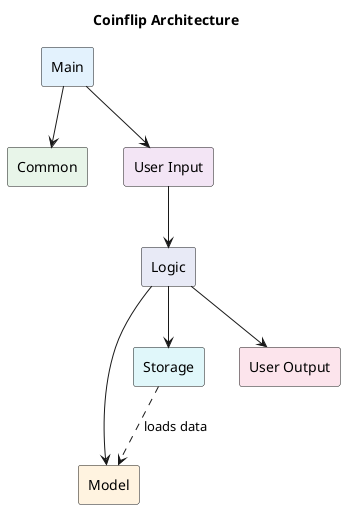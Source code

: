 @startuml

' Components
rectangle "Main" as Main #E3F2FD
rectangle "Common" as Common #E8F5E9
rectangle "Model" as Model #FFF3E0
rectangle "Storage" as Storage #E0F7FA
rectangle "User Input" as UserInput #F3E5F5
rectangle "Logic" as Logic #E8EAF6
rectangle "User Output" as UserOutput #FCE4EC

' Connections
Main --> UserInput
UserInput --> Logic
Logic --> UserOutput
Logic --> Model
Logic --> Storage
Main --> Common

' Data loading (dashed line)
Storage ..> Model : loads data

title Coinflip Architecture
@enduml